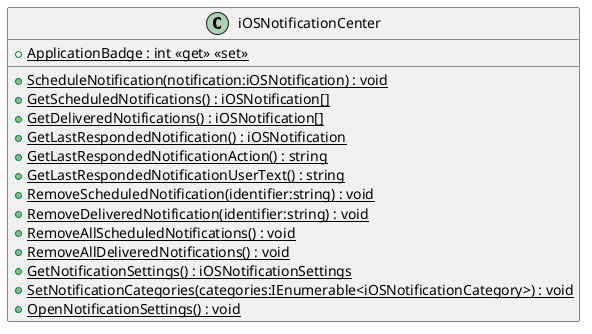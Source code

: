 @startuml
class iOSNotificationCenter {
    + {static} ApplicationBadge : int <<get>> <<set>>
    + {static} ScheduleNotification(notification:iOSNotification) : void
    + {static} GetScheduledNotifications() : iOSNotification[]
    + {static} GetDeliveredNotifications() : iOSNotification[]
    + {static} GetLastRespondedNotification() : iOSNotification
    + {static} GetLastRespondedNotificationAction() : string
    + {static} GetLastRespondedNotificationUserText() : string
    + {static} RemoveScheduledNotification(identifier:string) : void
    + {static} RemoveDeliveredNotification(identifier:string) : void
    + {static} RemoveAllScheduledNotifications() : void
    + {static} RemoveAllDeliveredNotifications() : void
    + {static} GetNotificationSettings() : iOSNotificationSettings
    + {static} SetNotificationCategories(categories:IEnumerable<iOSNotificationCategory>) : void
    + {static} OpenNotificationSettings() : void
}
@enduml
